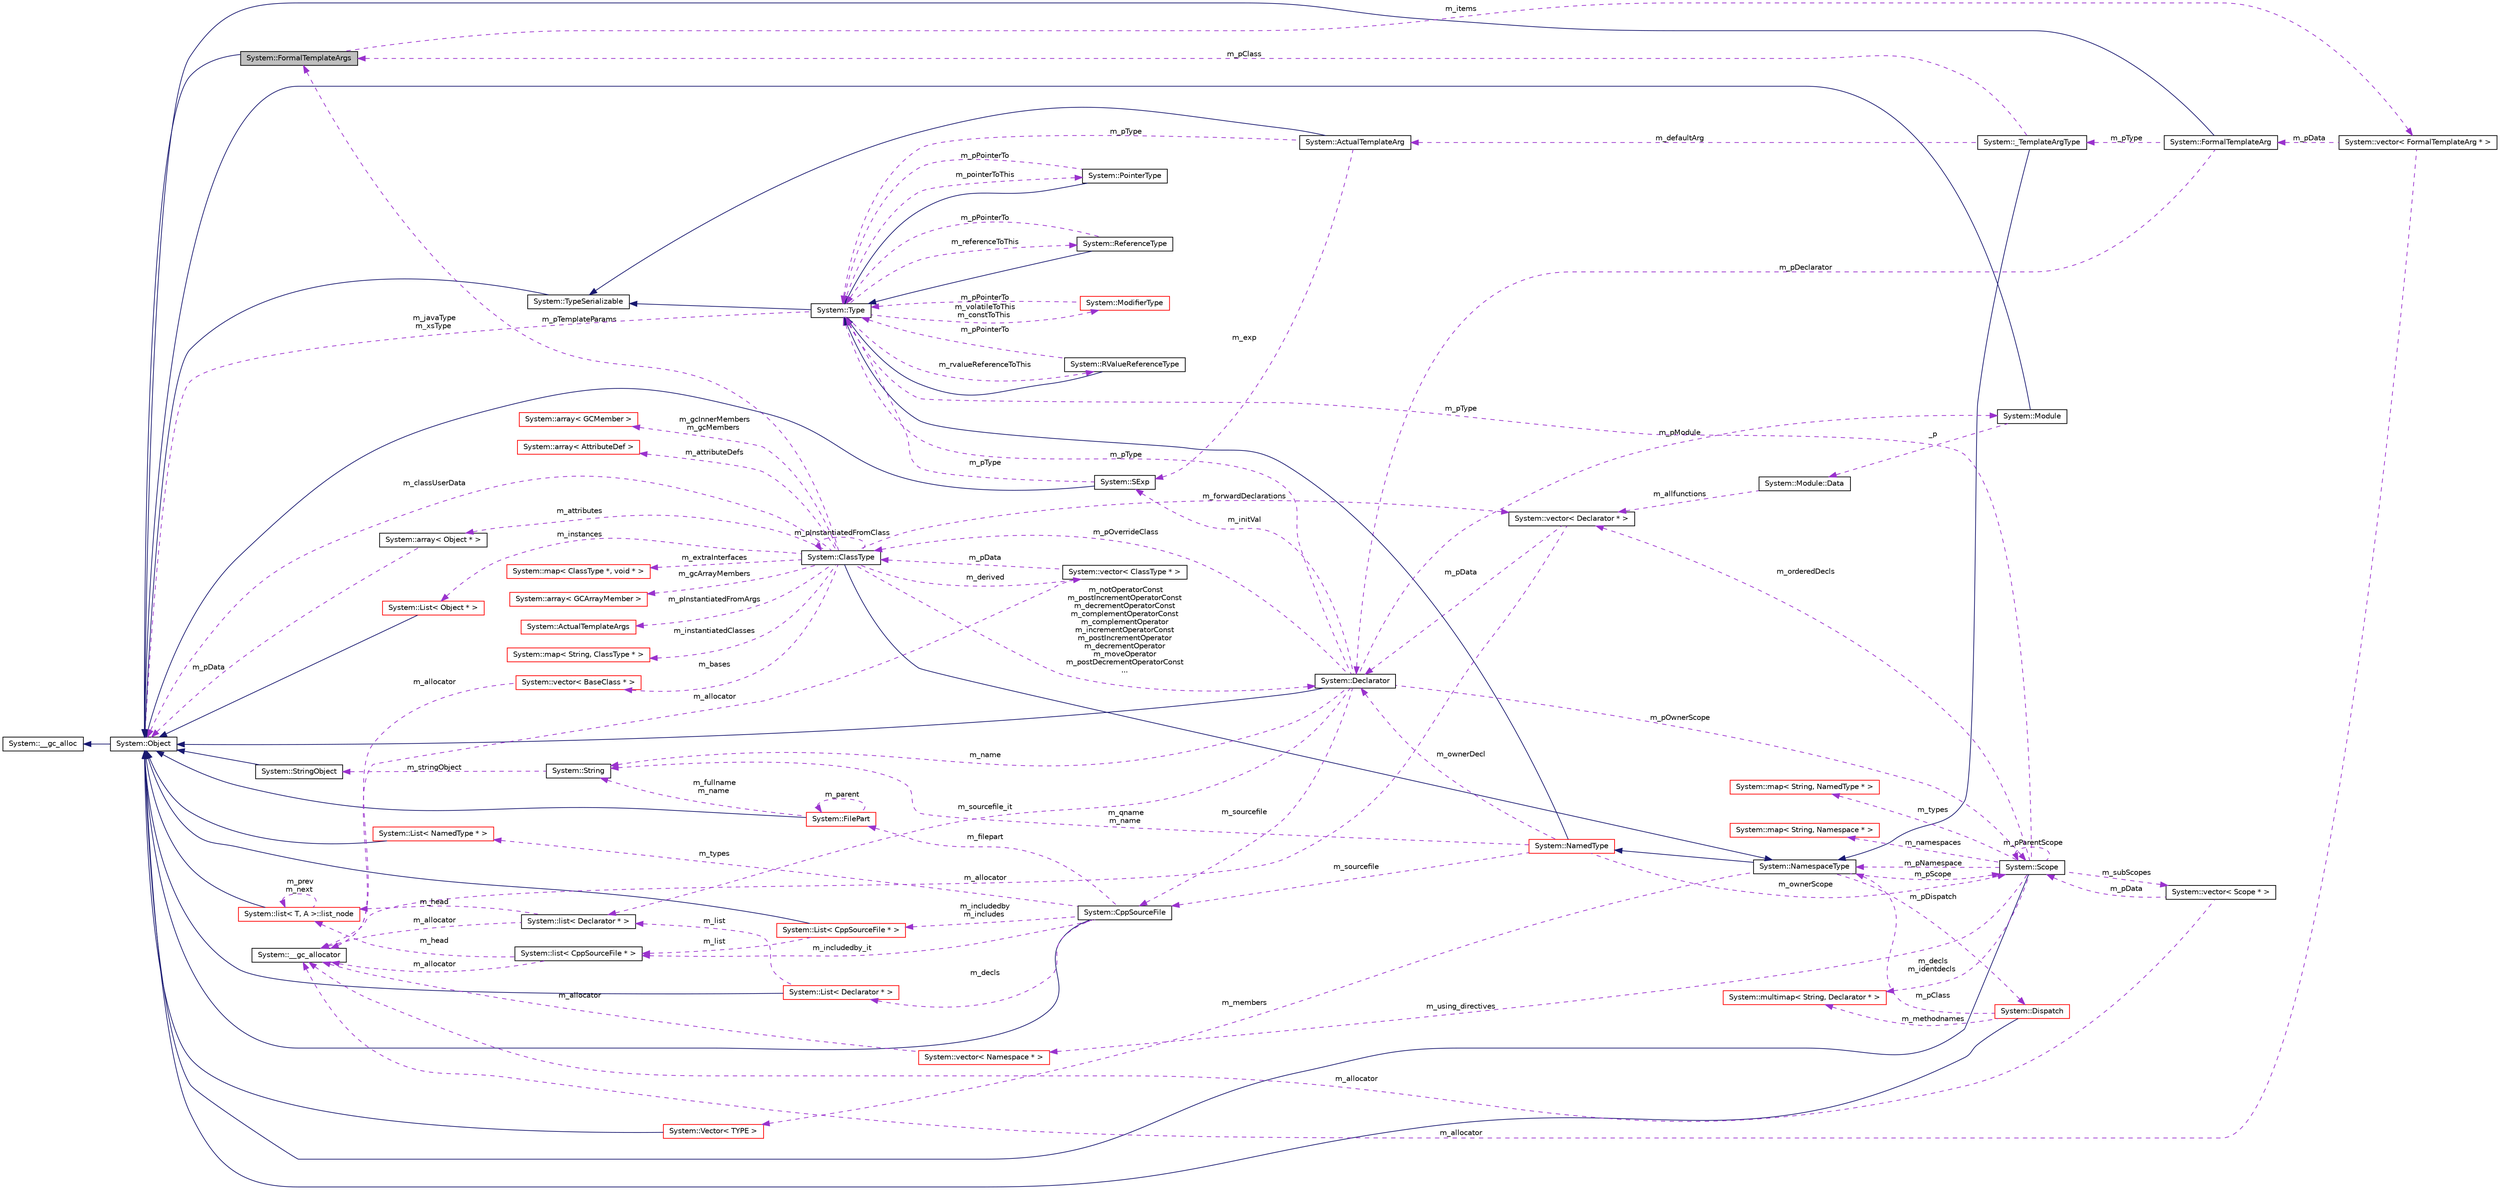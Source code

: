 digraph G
{
  edge [fontname="Helvetica",fontsize="10",labelfontname="Helvetica",labelfontsize="10"];
  node [fontname="Helvetica",fontsize="10",shape=record];
  rankdir="LR";
  Node1 [label="System::FormalTemplateArgs",height=0.2,width=0.4,color="black", fillcolor="grey75", style="filled" fontcolor="black"];
  Node2 -> Node1 [dir="back",color="midnightblue",fontsize="10",style="solid",fontname="Helvetica"];
  Node2 [label="System::Object",height=0.2,width=0.4,color="black", fillcolor="white", style="filled",URL="$class_system_1_1_object.html"];
  Node3 -> Node2 [dir="back",color="midnightblue",fontsize="10",style="solid",fontname="Helvetica"];
  Node3 [label="System::__gc_alloc",height=0.2,width=0.4,color="black", fillcolor="white", style="filled",URL="$class_system_1_1____gc__alloc.html"];
  Node4 -> Node1 [dir="back",color="darkorchid3",fontsize="10",style="dashed",label=" m_items" ,fontname="Helvetica"];
  Node4 [label="System::vector\< FormalTemplateArg * \>",height=0.2,width=0.4,color="black", fillcolor="white", style="filled",URL="$class_system_1_1vector.html"];
  Node5 -> Node4 [dir="back",color="darkorchid3",fontsize="10",style="dashed",label=" m_allocator" ,fontname="Helvetica"];
  Node5 [label="System::__gc_allocator",height=0.2,width=0.4,color="black", fillcolor="white", style="filled",URL="$class_system_1_1____gc__allocator.html"];
  Node6 -> Node4 [dir="back",color="darkorchid3",fontsize="10",style="dashed",label=" m_pData" ,fontname="Helvetica"];
  Node6 [label="System::FormalTemplateArg",height=0.2,width=0.4,color="black", fillcolor="white", style="filled",URL="$class_system_1_1_formal_template_arg.html"];
  Node2 -> Node6 [dir="back",color="midnightblue",fontsize="10",style="solid",fontname="Helvetica"];
  Node7 -> Node6 [dir="back",color="darkorchid3",fontsize="10",style="dashed",label=" m_pDeclarator" ,fontname="Helvetica"];
  Node7 [label="System::Declarator",height=0.2,width=0.4,color="black", fillcolor="white", style="filled",URL="$class_system_1_1_declarator.html"];
  Node2 -> Node7 [dir="back",color="midnightblue",fontsize="10",style="solid",fontname="Helvetica"];
  Node8 -> Node7 [dir="back",color="darkorchid3",fontsize="10",style="dashed",label=" m_pType" ,fontname="Helvetica"];
  Node8 [label="System::Type",height=0.2,width=0.4,color="black", fillcolor="white", style="filled",URL="$class_system_1_1_type.html"];
  Node9 -> Node8 [dir="back",color="midnightblue",fontsize="10",style="solid",fontname="Helvetica"];
  Node9 [label="System::TypeSerializable",height=0.2,width=0.4,color="black", fillcolor="white", style="filled",URL="$class_system_1_1_type_serializable.html"];
  Node2 -> Node9 [dir="back",color="midnightblue",fontsize="10",style="solid",fontname="Helvetica"];
  Node10 -> Node8 [dir="back",color="darkorchid3",fontsize="10",style="dashed",label=" m_pointerToThis" ,fontname="Helvetica"];
  Node10 [label="System::PointerType",height=0.2,width=0.4,color="black", fillcolor="white", style="filled",URL="$class_system_1_1_pointer_type.html"];
  Node8 -> Node10 [dir="back",color="midnightblue",fontsize="10",style="solid",fontname="Helvetica"];
  Node8 -> Node10 [dir="back",color="darkorchid3",fontsize="10",style="dashed",label=" m_pPointerTo" ,fontname="Helvetica"];
  Node11 -> Node8 [dir="back",color="darkorchid3",fontsize="10",style="dashed",label=" m_referenceToThis" ,fontname="Helvetica"];
  Node11 [label="System::ReferenceType",height=0.2,width=0.4,color="black", fillcolor="white", style="filled",URL="$class_system_1_1_reference_type.html"];
  Node8 -> Node11 [dir="back",color="midnightblue",fontsize="10",style="solid",fontname="Helvetica"];
  Node8 -> Node11 [dir="back",color="darkorchid3",fontsize="10",style="dashed",label=" m_pPointerTo" ,fontname="Helvetica"];
  Node12 -> Node8 [dir="back",color="darkorchid3",fontsize="10",style="dashed",label=" m_rvalueReferenceToThis" ,fontname="Helvetica"];
  Node12 [label="System::RValueReferenceType",height=0.2,width=0.4,color="black", fillcolor="white", style="filled",URL="$class_system_1_1_r_value_reference_type.html"];
  Node8 -> Node12 [dir="back",color="midnightblue",fontsize="10",style="solid",fontname="Helvetica"];
  Node8 -> Node12 [dir="back",color="darkorchid3",fontsize="10",style="dashed",label=" m_pPointerTo" ,fontname="Helvetica"];
  Node13 -> Node8 [dir="back",color="darkorchid3",fontsize="10",style="dashed",label=" m_volatileToThis\nm_constToThis" ,fontname="Helvetica"];
  Node13 [label="System::ModifierType",height=0.2,width=0.4,color="red", fillcolor="white", style="filled",URL="$class_system_1_1_modifier_type.html"];
  Node8 -> Node13 [dir="back",color="darkorchid3",fontsize="10",style="dashed",label=" m_pPointerTo" ,fontname="Helvetica"];
  Node2 -> Node8 [dir="back",color="darkorchid3",fontsize="10",style="dashed",label=" m_javaType\nm_xsType" ,fontname="Helvetica"];
  Node14 -> Node7 [dir="back",color="darkorchid3",fontsize="10",style="dashed",label=" m_pOwnerScope" ,fontname="Helvetica"];
  Node14 [label="System::Scope",height=0.2,width=0.4,color="black", fillcolor="white", style="filled",URL="$class_system_1_1_scope.html"];
  Node2 -> Node14 [dir="back",color="midnightblue",fontsize="10",style="solid",fontname="Helvetica"];
  Node8 -> Node14 [dir="back",color="darkorchid3",fontsize="10",style="dashed",label=" m_pType" ,fontname="Helvetica"];
  Node15 -> Node14 [dir="back",color="darkorchid3",fontsize="10",style="dashed",label=" m_subScopes" ,fontname="Helvetica"];
  Node15 [label="System::vector\< Scope * \>",height=0.2,width=0.4,color="black", fillcolor="white", style="filled",URL="$class_system_1_1vector.html"];
  Node14 -> Node15 [dir="back",color="darkorchid3",fontsize="10",style="dashed",label=" m_pData" ,fontname="Helvetica"];
  Node5 -> Node15 [dir="back",color="darkorchid3",fontsize="10",style="dashed",label=" m_allocator" ,fontname="Helvetica"];
  Node14 -> Node14 [dir="back",color="darkorchid3",fontsize="10",style="dashed",label=" m_pParentScope" ,fontname="Helvetica"];
  Node16 -> Node14 [dir="back",color="darkorchid3",fontsize="10",style="dashed",label=" m_decls\nm_identdecls" ,fontname="Helvetica"];
  Node16 [label="System::multimap\< String, Declarator * \>",height=0.2,width=0.4,color="red", fillcolor="white", style="filled",URL="$class_system_1_1multimap.html"];
  Node17 -> Node14 [dir="back",color="darkorchid3",fontsize="10",style="dashed",label=" m_pNamespace" ,fontname="Helvetica"];
  Node17 [label="System::NamespaceType",height=0.2,width=0.4,color="black", fillcolor="white", style="filled",URL="$class_system_1_1_namespace_type.html"];
  Node18 -> Node17 [dir="back",color="midnightblue",fontsize="10",style="solid",fontname="Helvetica"];
  Node18 [label="System::NamedType",height=0.2,width=0.4,color="red", fillcolor="white", style="filled",URL="$class_system_1_1_named_type.html"];
  Node8 -> Node18 [dir="back",color="midnightblue",fontsize="10",style="solid",fontname="Helvetica"];
  Node14 -> Node18 [dir="back",color="darkorchid3",fontsize="10",style="dashed",label=" m_ownerScope" ,fontname="Helvetica"];
  Node7 -> Node18 [dir="back",color="darkorchid3",fontsize="10",style="dashed",label=" m_ownerDecl" ,fontname="Helvetica"];
  Node19 -> Node18 [dir="back",color="darkorchid3",fontsize="10",style="dashed",label=" m_sourcefile" ,fontname="Helvetica"];
  Node19 [label="System::CppSourceFile",height=0.2,width=0.4,color="black", fillcolor="white", style="filled",URL="$class_system_1_1_cpp_source_file.html"];
  Node2 -> Node19 [dir="back",color="midnightblue",fontsize="10",style="solid",fontname="Helvetica"];
  Node20 -> Node19 [dir="back",color="darkorchid3",fontsize="10",style="dashed",label=" m_filepart" ,fontname="Helvetica"];
  Node20 [label="System::FilePart",height=0.2,width=0.4,color="red", fillcolor="white", style="filled",URL="$class_system_1_1_file_part.html"];
  Node2 -> Node20 [dir="back",color="midnightblue",fontsize="10",style="solid",fontname="Helvetica"];
  Node20 -> Node20 [dir="back",color="darkorchid3",fontsize="10",style="dashed",label=" m_parent" ,fontname="Helvetica"];
  Node21 -> Node20 [dir="back",color="darkorchid3",fontsize="10",style="dashed",label=" m_fullname\nm_name" ,fontname="Helvetica"];
  Node21 [label="System::String",height=0.2,width=0.4,color="black", fillcolor="white", style="filled",URL="$class_system_1_1_string.html"];
  Node22 -> Node21 [dir="back",color="darkorchid3",fontsize="10",style="dashed",label=" m_stringObject" ,fontname="Helvetica"];
  Node22 [label="System::StringObject",height=0.2,width=0.4,color="black", fillcolor="white", style="filled",URL="$class_system_1_1_string_object.html"];
  Node2 -> Node22 [dir="back",color="midnightblue",fontsize="10",style="solid",fontname="Helvetica"];
  Node23 -> Node19 [dir="back",color="darkorchid3",fontsize="10",style="dashed",label=" m_types" ,fontname="Helvetica"];
  Node23 [label="System::List\< NamedType * \>",height=0.2,width=0.4,color="red", fillcolor="white", style="filled",URL="$class_system_1_1_list.html"];
  Node2 -> Node23 [dir="back",color="midnightblue",fontsize="10",style="solid",fontname="Helvetica"];
  Node24 -> Node19 [dir="back",color="darkorchid3",fontsize="10",style="dashed",label=" m_includedby\nm_includes" ,fontname="Helvetica"];
  Node24 [label="System::List\< CppSourceFile * \>",height=0.2,width=0.4,color="red", fillcolor="white", style="filled",URL="$class_system_1_1_list.html"];
  Node2 -> Node24 [dir="back",color="midnightblue",fontsize="10",style="solid",fontname="Helvetica"];
  Node25 -> Node24 [dir="back",color="darkorchid3",fontsize="10",style="dashed",label=" m_list" ,fontname="Helvetica"];
  Node25 [label="System::list\< CppSourceFile * \>",height=0.2,width=0.4,color="black", fillcolor="white", style="filled",URL="$class_system_1_1list.html"];
  Node5 -> Node25 [dir="back",color="darkorchid3",fontsize="10",style="dashed",label=" m_allocator" ,fontname="Helvetica"];
  Node26 -> Node25 [dir="back",color="darkorchid3",fontsize="10",style="dashed",label=" m_head" ,fontname="Helvetica"];
  Node26 [label="System::list\< T, A \>::list_node",height=0.2,width=0.4,color="red", fillcolor="white", style="filled",URL="$class_system_1_1list_1_1list__node.html"];
  Node2 -> Node26 [dir="back",color="midnightblue",fontsize="10",style="solid",fontname="Helvetica"];
  Node26 -> Node26 [dir="back",color="darkorchid3",fontsize="10",style="dashed",label=" m_prev\nm_next" ,fontname="Helvetica"];
  Node25 -> Node19 [dir="back",color="darkorchid3",fontsize="10",style="dashed",label=" m_includedby_it" ,fontname="Helvetica"];
  Node27 -> Node19 [dir="back",color="darkorchid3",fontsize="10",style="dashed",label=" m_decls" ,fontname="Helvetica"];
  Node27 [label="System::List\< Declarator * \>",height=0.2,width=0.4,color="red", fillcolor="white", style="filled",URL="$class_system_1_1_list.html"];
  Node2 -> Node27 [dir="back",color="midnightblue",fontsize="10",style="solid",fontname="Helvetica"];
  Node28 -> Node27 [dir="back",color="darkorchid3",fontsize="10",style="dashed",label=" m_list" ,fontname="Helvetica"];
  Node28 [label="System::list\< Declarator * \>",height=0.2,width=0.4,color="black", fillcolor="white", style="filled",URL="$class_system_1_1list.html"];
  Node5 -> Node28 [dir="back",color="darkorchid3",fontsize="10",style="dashed",label=" m_allocator" ,fontname="Helvetica"];
  Node26 -> Node28 [dir="back",color="darkorchid3",fontsize="10",style="dashed",label=" m_head" ,fontname="Helvetica"];
  Node21 -> Node18 [dir="back",color="darkorchid3",fontsize="10",style="dashed",label=" m_qname\nm_name" ,fontname="Helvetica"];
  Node14 -> Node17 [dir="back",color="darkorchid3",fontsize="10",style="dashed",label=" m_pScope" ,fontname="Helvetica"];
  Node29 -> Node17 [dir="back",color="darkorchid3",fontsize="10",style="dashed",label=" m_members" ,fontname="Helvetica"];
  Node29 [label="System::Vector\< TYPE \>",height=0.2,width=0.4,color="red", fillcolor="white", style="filled",URL="$class_system_1_1_vector.html"];
  Node2 -> Node29 [dir="back",color="midnightblue",fontsize="10",style="solid",fontname="Helvetica"];
  Node30 -> Node17 [dir="back",color="darkorchid3",fontsize="10",style="dashed",label=" m_pDispatch" ,fontname="Helvetica"];
  Node30 [label="System::Dispatch",height=0.2,width=0.4,color="red", fillcolor="white", style="filled",URL="$class_system_1_1_dispatch.html"];
  Node2 -> Node30 [dir="back",color="midnightblue",fontsize="10",style="solid",fontname="Helvetica"];
  Node16 -> Node30 [dir="back",color="darkorchid3",fontsize="10",style="dashed",label=" m_methodnames" ,fontname="Helvetica"];
  Node17 -> Node30 [dir="back",color="darkorchid3",fontsize="10",style="dashed",label=" m_pClass" ,fontname="Helvetica"];
  Node31 -> Node14 [dir="back",color="darkorchid3",fontsize="10",style="dashed",label=" m_namespaces" ,fontname="Helvetica"];
  Node31 [label="System::map\< String, Namespace * \>",height=0.2,width=0.4,color="red", fillcolor="white", style="filled",URL="$class_system_1_1map.html"];
  Node32 -> Node14 [dir="back",color="darkorchid3",fontsize="10",style="dashed",label=" m_using_directives" ,fontname="Helvetica"];
  Node32 [label="System::vector\< Namespace * \>",height=0.2,width=0.4,color="red", fillcolor="white", style="filled",URL="$class_system_1_1vector.html"];
  Node5 -> Node32 [dir="back",color="darkorchid3",fontsize="10",style="dashed",label=" m_allocator" ,fontname="Helvetica"];
  Node33 -> Node14 [dir="back",color="darkorchid3",fontsize="10",style="dashed",label=" m_orderedDecls" ,fontname="Helvetica"];
  Node33 [label="System::vector\< Declarator * \>",height=0.2,width=0.4,color="black", fillcolor="white", style="filled",URL="$class_system_1_1vector.html"];
  Node5 -> Node33 [dir="back",color="darkorchid3",fontsize="10",style="dashed",label=" m_allocator" ,fontname="Helvetica"];
  Node7 -> Node33 [dir="back",color="darkorchid3",fontsize="10",style="dashed",label=" m_pData" ,fontname="Helvetica"];
  Node34 -> Node14 [dir="back",color="darkorchid3",fontsize="10",style="dashed",label=" m_types" ,fontname="Helvetica"];
  Node34 [label="System::map\< String, NamedType * \>",height=0.2,width=0.4,color="red", fillcolor="white", style="filled",URL="$class_system_1_1map.html"];
  Node35 -> Node7 [dir="back",color="darkorchid3",fontsize="10",style="dashed",label=" m_initVal" ,fontname="Helvetica"];
  Node35 [label="System::SExp",height=0.2,width=0.4,color="black", fillcolor="white", style="filled",URL="$class_system_1_1_s_exp.html"];
  Node2 -> Node35 [dir="back",color="midnightblue",fontsize="10",style="solid",fontname="Helvetica"];
  Node8 -> Node35 [dir="back",color="darkorchid3",fontsize="10",style="dashed",label=" m_pType" ,fontname="Helvetica"];
  Node19 -> Node7 [dir="back",color="darkorchid3",fontsize="10",style="dashed",label=" m_sourcefile" ,fontname="Helvetica"];
  Node36 -> Node7 [dir="back",color="darkorchid3",fontsize="10",style="dashed",label=" m_pOverrideClass" ,fontname="Helvetica"];
  Node36 [label="System::ClassType",height=0.2,width=0.4,color="black", fillcolor="white", style="filled",URL="$class_system_1_1_class_type.html"];
  Node17 -> Node36 [dir="back",color="midnightblue",fontsize="10",style="solid",fontname="Helvetica"];
  Node37 -> Node36 [dir="back",color="darkorchid3",fontsize="10",style="dashed",label=" m_attributes" ,fontname="Helvetica"];
  Node37 [label="System::array\< Object * \>",height=0.2,width=0.4,color="black", fillcolor="white", style="filled",URL="$class_system_1_1array.html"];
  Node2 -> Node37 [dir="back",color="darkorchid3",fontsize="10",style="dashed",label=" m_pData" ,fontname="Helvetica"];
  Node38 -> Node36 [dir="back",color="darkorchid3",fontsize="10",style="dashed",label=" m_instances" ,fontname="Helvetica"];
  Node38 [label="System::List\< Object * \>",height=0.2,width=0.4,color="red", fillcolor="white", style="filled",URL="$class_system_1_1_list.html"];
  Node2 -> Node38 [dir="back",color="midnightblue",fontsize="10",style="solid",fontname="Helvetica"];
  Node39 -> Node36 [dir="back",color="darkorchid3",fontsize="10",style="dashed",label=" m_bases" ,fontname="Helvetica"];
  Node39 [label="System::vector\< BaseClass * \>",height=0.2,width=0.4,color="red", fillcolor="white", style="filled",URL="$class_system_1_1vector.html"];
  Node5 -> Node39 [dir="back",color="darkorchid3",fontsize="10",style="dashed",label=" m_allocator" ,fontname="Helvetica"];
  Node40 -> Node36 [dir="back",color="darkorchid3",fontsize="10",style="dashed",label=" m_derived" ,fontname="Helvetica"];
  Node40 [label="System::vector\< ClassType * \>",height=0.2,width=0.4,color="black", fillcolor="white", style="filled",URL="$class_system_1_1vector.html"];
  Node5 -> Node40 [dir="back",color="darkorchid3",fontsize="10",style="dashed",label=" m_allocator" ,fontname="Helvetica"];
  Node36 -> Node40 [dir="back",color="darkorchid3",fontsize="10",style="dashed",label=" m_pData" ,fontname="Helvetica"];
  Node41 -> Node36 [dir="back",color="darkorchid3",fontsize="10",style="dashed",label=" m_extraInterfaces" ,fontname="Helvetica"];
  Node41 [label="System::map\< ClassType *, void * \>",height=0.2,width=0.4,color="red", fillcolor="white", style="filled",URL="$class_system_1_1map.html"];
  Node7 -> Node36 [dir="back",color="darkorchid3",fontsize="10",style="dashed",label=" m_notOperatorConst\nm_postIncrementOperatorConst\nm_decrementOperatorConst\nm_complementOperatorConst\nm_complementOperator\nm_incrementOperatorConst\nm_postIncrementOperator\nm_decrementOperator\nm_moveOperator\nm_postDecrementOperatorConst\n..." ,fontname="Helvetica"];
  Node1 -> Node36 [dir="back",color="darkorchid3",fontsize="10",style="dashed",label=" m_pTemplateParams" ,fontname="Helvetica"];
  Node42 -> Node36 [dir="back",color="darkorchid3",fontsize="10",style="dashed",label=" m_gcArrayMembers" ,fontname="Helvetica"];
  Node42 [label="System::array\< GCArrayMember \>",height=0.2,width=0.4,color="red", fillcolor="white", style="filled",URL="$class_system_1_1array.html"];
  Node36 -> Node36 [dir="back",color="darkorchid3",fontsize="10",style="dashed",label=" m_pInstantiatedFromClass" ,fontname="Helvetica"];
  Node43 -> Node36 [dir="back",color="darkorchid3",fontsize="10",style="dashed",label=" m_pInstantiatedFromArgs" ,fontname="Helvetica"];
  Node43 [label="System::ActualTemplateArgs",height=0.2,width=0.4,color="red", fillcolor="white", style="filled",URL="$class_system_1_1_actual_template_args.html"];
  Node44 -> Node36 [dir="back",color="darkorchid3",fontsize="10",style="dashed",label=" m_instantiatedClasses" ,fontname="Helvetica"];
  Node44 [label="System::map\< String, ClassType * \>",height=0.2,width=0.4,color="red", fillcolor="white", style="filled",URL="$class_system_1_1map.html"];
  Node45 -> Node36 [dir="back",color="darkorchid3",fontsize="10",style="dashed",label=" m_gcInnerMembers\nm_gcMembers" ,fontname="Helvetica"];
  Node45 [label="System::array\< GCMember \>",height=0.2,width=0.4,color="red", fillcolor="white", style="filled",URL="$class_system_1_1array.html"];
  Node46 -> Node36 [dir="back",color="darkorchid3",fontsize="10",style="dashed",label=" m_attributeDefs" ,fontname="Helvetica"];
  Node46 [label="System::array\< AttributeDef \>",height=0.2,width=0.4,color="red", fillcolor="white", style="filled",URL="$class_system_1_1array.html"];
  Node2 -> Node36 [dir="back",color="darkorchid3",fontsize="10",style="dashed",label=" m_classUserData" ,fontname="Helvetica"];
  Node33 -> Node36 [dir="back",color="darkorchid3",fontsize="10",style="dashed",label=" m_forwardDeclarations" ,fontname="Helvetica"];
  Node21 -> Node7 [dir="back",color="darkorchid3",fontsize="10",style="dashed",label=" m_name" ,fontname="Helvetica"];
  Node47 -> Node7 [dir="back",color="darkorchid3",fontsize="10",style="dashed",label=" m_pModule" ,fontname="Helvetica"];
  Node47 [label="System::Module",height=0.2,width=0.4,color="black", fillcolor="white", style="filled",URL="$class_system_1_1_module.html"];
  Node2 -> Node47 [dir="back",color="midnightblue",fontsize="10",style="solid",fontname="Helvetica"];
  Node48 -> Node47 [dir="back",color="darkorchid3",fontsize="10",style="dashed",label=" _p" ,fontname="Helvetica"];
  Node48 [label="System::Module::Data",height=0.2,width=0.4,color="black", fillcolor="white", style="filled",URL="$struct_system_1_1_module_1_1_data.html"];
  Node33 -> Node48 [dir="back",color="darkorchid3",fontsize="10",style="dashed",label=" m_allfunctions" ,fontname="Helvetica"];
  Node28 -> Node7 [dir="back",color="darkorchid3",fontsize="10",style="dashed",label=" m_sourcefile_it" ,fontname="Helvetica"];
  Node49 -> Node6 [dir="back",color="darkorchid3",fontsize="10",style="dashed",label=" m_pType" ,fontname="Helvetica"];
  Node49 [label="System::_TemplateArgType",height=0.2,width=0.4,color="black", fillcolor="white", style="filled",URL="$class_system_1_1___template_arg_type.html"];
  Node17 -> Node49 [dir="back",color="midnightblue",fontsize="10",style="solid",fontname="Helvetica"];
  Node50 -> Node49 [dir="back",color="darkorchid3",fontsize="10",style="dashed",label=" m_defaultArg" ,fontname="Helvetica"];
  Node50 [label="System::ActualTemplateArg",height=0.2,width=0.4,color="black", fillcolor="white", style="filled",URL="$class_system_1_1_actual_template_arg.html"];
  Node9 -> Node50 [dir="back",color="midnightblue",fontsize="10",style="solid",fontname="Helvetica"];
  Node8 -> Node50 [dir="back",color="darkorchid3",fontsize="10",style="dashed",label=" m_pType" ,fontname="Helvetica"];
  Node35 -> Node50 [dir="back",color="darkorchid3",fontsize="10",style="dashed",label=" m_exp" ,fontname="Helvetica"];
  Node1 -> Node49 [dir="back",color="darkorchid3",fontsize="10",style="dashed",label=" m_pClass" ,fontname="Helvetica"];
}
